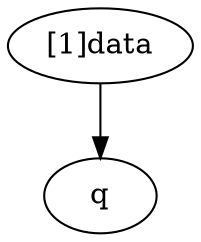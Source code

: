 strict digraph "" {
	q	[complexity=0,
		importance=0.599999904633,
		rank=0.0];
	"[1]data"	[complexity=2,
		importance=1.0,
		rank=0.5];
	"[1]data" -> q;
}

